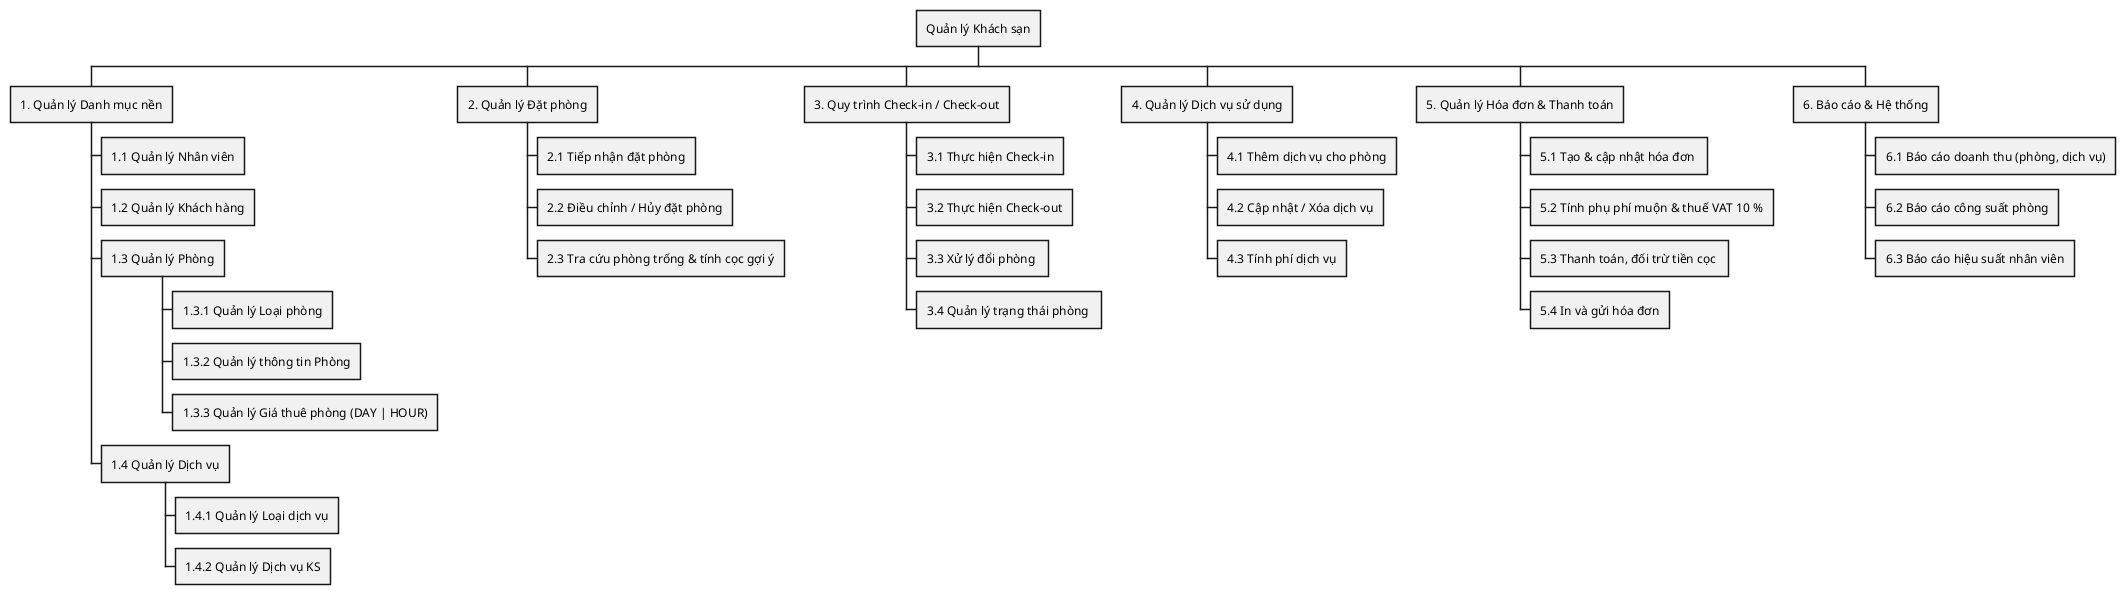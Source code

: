 @startwbs
* Quản lý Khách sạn
** 1. Quản lý Danh mục nền
*** 1.1 Quản lý Nhân viên
*** 1.2 Quản lý Khách hàng
*** 1.3 Quản lý Phòng
**** 1.3.1 Quản lý Loại phòng
**** 1.3.2 Quản lý thông tin Phòng
**** 1.3.3 Quản lý Giá thuê phòng (DAY | HOUR)
*** 1.4 Quản lý Dịch vụ
**** 1.4.1 Quản lý Loại dịch vụ
**** 1.4.2 Quản lý Dịch vụ KS
** 2. Quản lý Đặt phòng
*** 2.1 Tiếp nhận đặt phòng
*** 2.2 Điều chỉnh / Hủy đặt phòng
*** 2.3 Tra cứu phòng trống & tính cọc gợi ý
** 3. Quy trình Check-in / Check-out
*** 3.1 Thực hiện Check-in
*** 3.2 Thực hiện Check-out
*** 3.3 Xử lý đổi phòng 
*** 3.4 Quản lý trạng thái phòng 
** 4. Quản lý Dịch vụ sử dụng
*** 4.1 Thêm dịch vụ cho phòng
*** 4.2 Cập nhật / Xóa dịch vụ
*** 4.3 Tính phí dịch vụ
** 5. Quản lý Hóa đơn & Thanh toán
*** 5.1 Tạo & cập nhật hóa đơn 
*** 5.2 Tính phụ phí muộn & thuế VAT 10 %
*** 5.3 Thanh toán, đối trừ tiền cọc 
*** 5.4 In và gửi hóa đơn
** 6. Báo cáo & Hệ thống
*** 6.1 Báo cáo doanh thu (phòng, dịch vụ)
*** 6.2 Báo cáo công suất phòng
*** 6.3 Báo cáo hiệu suất nhân viên
@endwbs